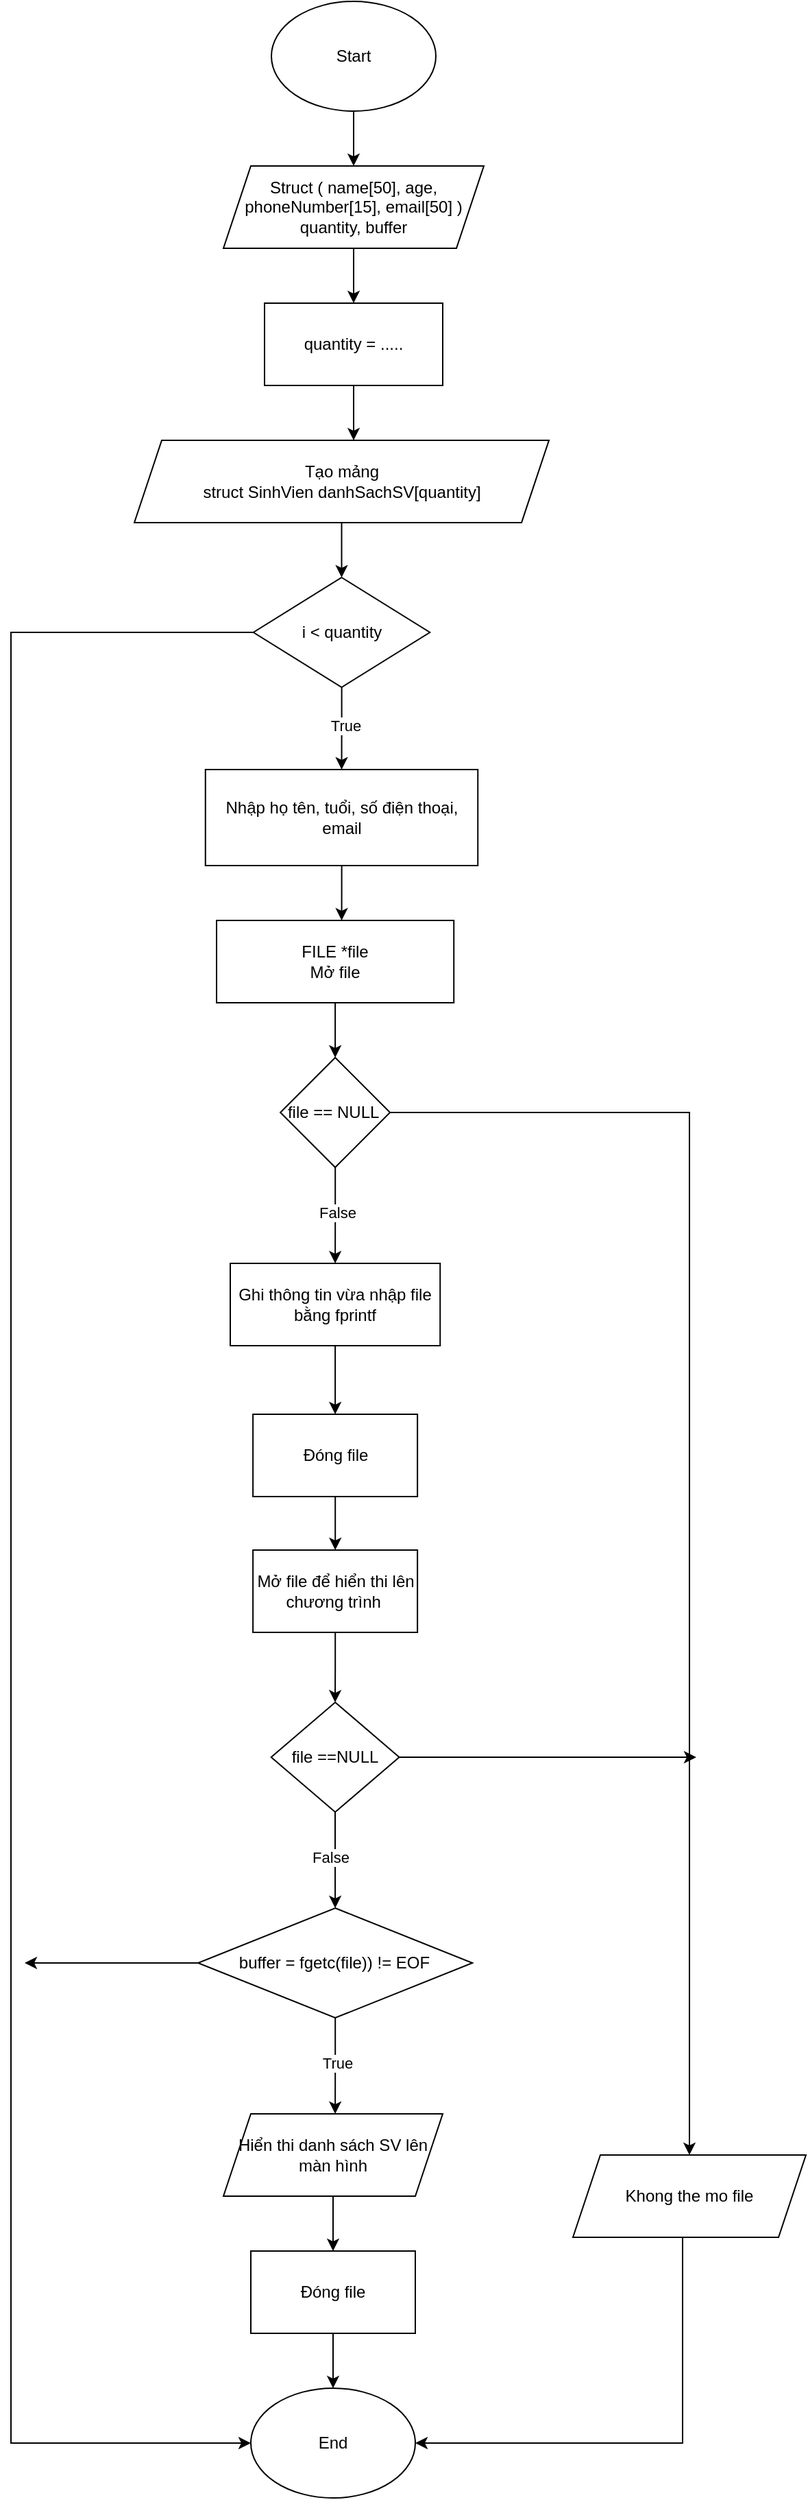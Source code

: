 <mxfile version="22.1.7" type="onedrive">
  <diagram name="Trang-1" id="6_ooBvGmaJRmDq8_x6Is">
    <mxGraphModel dx="764" dy="1186" grid="1" gridSize="10" guides="1" tooltips="1" connect="1" arrows="1" fold="1" page="1" pageScale="1" pageWidth="827" pageHeight="1169" math="0" shadow="0">
      <root>
        <mxCell id="0" />
        <mxCell id="1" parent="0" />
        <mxCell id="SjPjZXcvxQbz7Kt5EvCA-3" style="edgeStyle=orthogonalEdgeStyle;rounded=0;orthogonalLoop=1;jettySize=auto;html=1;" edge="1" parent="1" source="SjPjZXcvxQbz7Kt5EvCA-1">
          <mxGeometry relative="1" as="geometry">
            <mxPoint x="400" y="160" as="targetPoint" />
          </mxGeometry>
        </mxCell>
        <mxCell id="SjPjZXcvxQbz7Kt5EvCA-1" value="Start" style="ellipse;whiteSpace=wrap;html=1;" vertex="1" parent="1">
          <mxGeometry x="340" y="40" width="120" height="80" as="geometry" />
        </mxCell>
        <mxCell id="SjPjZXcvxQbz7Kt5EvCA-5" style="edgeStyle=orthogonalEdgeStyle;rounded=0;orthogonalLoop=1;jettySize=auto;html=1;" edge="1" parent="1" source="SjPjZXcvxQbz7Kt5EvCA-4" target="SjPjZXcvxQbz7Kt5EvCA-6">
          <mxGeometry relative="1" as="geometry">
            <mxPoint x="400" y="270" as="targetPoint" />
          </mxGeometry>
        </mxCell>
        <mxCell id="SjPjZXcvxQbz7Kt5EvCA-4" value="Struct ( name[50], age, phoneNumber[15], email[50] )&lt;br&gt;quantity, buffer" style="shape=parallelogram;perimeter=parallelogramPerimeter;whiteSpace=wrap;html=1;fixedSize=1;" vertex="1" parent="1">
          <mxGeometry x="305" y="160" width="190" height="60" as="geometry" />
        </mxCell>
        <mxCell id="SjPjZXcvxQbz7Kt5EvCA-7" style="edgeStyle=orthogonalEdgeStyle;rounded=0;orthogonalLoop=1;jettySize=auto;html=1;" edge="1" parent="1" source="SjPjZXcvxQbz7Kt5EvCA-6">
          <mxGeometry relative="1" as="geometry">
            <mxPoint x="400" y="360" as="targetPoint" />
          </mxGeometry>
        </mxCell>
        <mxCell id="SjPjZXcvxQbz7Kt5EvCA-6" value="quantity = ....." style="rounded=0;whiteSpace=wrap;html=1;" vertex="1" parent="1">
          <mxGeometry x="335" y="260" width="130" height="60" as="geometry" />
        </mxCell>
        <mxCell id="SjPjZXcvxQbz7Kt5EvCA-9" style="edgeStyle=orthogonalEdgeStyle;rounded=0;orthogonalLoop=1;jettySize=auto;html=1;" edge="1" parent="1" source="SjPjZXcvxQbz7Kt5EvCA-8">
          <mxGeometry relative="1" as="geometry">
            <mxPoint x="391.25" y="460" as="targetPoint" />
          </mxGeometry>
        </mxCell>
        <mxCell id="SjPjZXcvxQbz7Kt5EvCA-8" value="Tạo mảng&lt;br&gt;struct SinhVien danhSachSV[quantity]" style="shape=parallelogram;perimeter=parallelogramPerimeter;whiteSpace=wrap;html=1;fixedSize=1;" vertex="1" parent="1">
          <mxGeometry x="240" y="360" width="302.5" height="60" as="geometry" />
        </mxCell>
        <mxCell id="SjPjZXcvxQbz7Kt5EvCA-11" style="edgeStyle=orthogonalEdgeStyle;rounded=0;orthogonalLoop=1;jettySize=auto;html=1;" edge="1" parent="1" source="SjPjZXcvxQbz7Kt5EvCA-10">
          <mxGeometry relative="1" as="geometry">
            <mxPoint x="391.255" y="600" as="targetPoint" />
          </mxGeometry>
        </mxCell>
        <mxCell id="SjPjZXcvxQbz7Kt5EvCA-13" value="True" style="edgeLabel;html=1;align=center;verticalAlign=middle;resizable=0;points=[];" vertex="1" connectable="0" parent="SjPjZXcvxQbz7Kt5EvCA-11">
          <mxGeometry x="-0.085" y="2" relative="1" as="geometry">
            <mxPoint as="offset" />
          </mxGeometry>
        </mxCell>
        <mxCell id="SjPjZXcvxQbz7Kt5EvCA-12" style="edgeStyle=orthogonalEdgeStyle;rounded=0;orthogonalLoop=1;jettySize=auto;html=1;entryX=0;entryY=0.5;entryDx=0;entryDy=0;" edge="1" parent="1" source="SjPjZXcvxQbz7Kt5EvCA-10" target="SjPjZXcvxQbz7Kt5EvCA-42">
          <mxGeometry relative="1" as="geometry">
            <mxPoint x="146.667" y="500" as="targetPoint" />
            <Array as="points">
              <mxPoint x="150" y="500" />
              <mxPoint x="150" y="1820" />
            </Array>
          </mxGeometry>
        </mxCell>
        <mxCell id="SjPjZXcvxQbz7Kt5EvCA-10" value="i &amp;lt; quantity" style="rhombus;whiteSpace=wrap;html=1;" vertex="1" parent="1">
          <mxGeometry x="326.88" y="460" width="128.75" height="80" as="geometry" />
        </mxCell>
        <mxCell id="SjPjZXcvxQbz7Kt5EvCA-16" style="edgeStyle=orthogonalEdgeStyle;rounded=0;orthogonalLoop=1;jettySize=auto;html=1;" edge="1" parent="1" source="SjPjZXcvxQbz7Kt5EvCA-15">
          <mxGeometry relative="1" as="geometry">
            <mxPoint x="391.255" y="710" as="targetPoint" />
          </mxGeometry>
        </mxCell>
        <mxCell id="SjPjZXcvxQbz7Kt5EvCA-15" value="Nhập họ tên, tuổi, số điện thoại, email" style="rounded=0;whiteSpace=wrap;html=1;" vertex="1" parent="1">
          <mxGeometry x="291.88" y="600" width="198.75" height="70" as="geometry" />
        </mxCell>
        <mxCell id="SjPjZXcvxQbz7Kt5EvCA-18" style="edgeStyle=orthogonalEdgeStyle;rounded=0;orthogonalLoop=1;jettySize=auto;html=1;" edge="1" parent="1" source="SjPjZXcvxQbz7Kt5EvCA-17">
          <mxGeometry relative="1" as="geometry">
            <mxPoint x="386.56" y="810" as="targetPoint" />
          </mxGeometry>
        </mxCell>
        <mxCell id="SjPjZXcvxQbz7Kt5EvCA-17" value="FILE *file&lt;br&gt;Mở file" style="rounded=0;whiteSpace=wrap;html=1;" vertex="1" parent="1">
          <mxGeometry x="300" y="710" width="173.12" height="60" as="geometry" />
        </mxCell>
        <mxCell id="SjPjZXcvxQbz7Kt5EvCA-20" style="edgeStyle=orthogonalEdgeStyle;rounded=0;orthogonalLoop=1;jettySize=auto;html=1;" edge="1" parent="1" source="SjPjZXcvxQbz7Kt5EvCA-19">
          <mxGeometry relative="1" as="geometry">
            <mxPoint x="386.56" y="960" as="targetPoint" />
          </mxGeometry>
        </mxCell>
        <mxCell id="SjPjZXcvxQbz7Kt5EvCA-21" value="False" style="edgeLabel;html=1;align=center;verticalAlign=middle;resizable=0;points=[];" vertex="1" connectable="0" parent="SjPjZXcvxQbz7Kt5EvCA-20">
          <mxGeometry x="-0.073" y="1" relative="1" as="geometry">
            <mxPoint as="offset" />
          </mxGeometry>
        </mxCell>
        <mxCell id="SjPjZXcvxQbz7Kt5EvCA-44" style="edgeStyle=orthogonalEdgeStyle;rounded=0;orthogonalLoop=1;jettySize=auto;html=1;" edge="1" parent="1" source="SjPjZXcvxQbz7Kt5EvCA-19" target="SjPjZXcvxQbz7Kt5EvCA-45">
          <mxGeometry relative="1" as="geometry">
            <mxPoint x="610" y="1610" as="targetPoint" />
          </mxGeometry>
        </mxCell>
        <mxCell id="SjPjZXcvxQbz7Kt5EvCA-19" value="file == NULL&amp;nbsp;" style="rhombus;whiteSpace=wrap;html=1;" vertex="1" parent="1">
          <mxGeometry x="346.56" y="810" width="80" height="80" as="geometry" />
        </mxCell>
        <mxCell id="SjPjZXcvxQbz7Kt5EvCA-26" style="edgeStyle=orthogonalEdgeStyle;rounded=0;orthogonalLoop=1;jettySize=auto;html=1;entryX=0.5;entryY=0;entryDx=0;entryDy=0;" edge="1" parent="1" source="SjPjZXcvxQbz7Kt5EvCA-22" target="SjPjZXcvxQbz7Kt5EvCA-25">
          <mxGeometry relative="1" as="geometry" />
        </mxCell>
        <mxCell id="SjPjZXcvxQbz7Kt5EvCA-22" value="Ghi thông tin vừa nhập file bằng fprintf" style="rounded=0;whiteSpace=wrap;html=1;" vertex="1" parent="1">
          <mxGeometry x="310" y="960" width="153.12" height="60" as="geometry" />
        </mxCell>
        <mxCell id="SjPjZXcvxQbz7Kt5EvCA-27" style="edgeStyle=orthogonalEdgeStyle;rounded=0;orthogonalLoop=1;jettySize=auto;html=1;" edge="1" parent="1" source="SjPjZXcvxQbz7Kt5EvCA-25" target="SjPjZXcvxQbz7Kt5EvCA-28">
          <mxGeometry relative="1" as="geometry">
            <mxPoint x="386.56" y="1170" as="targetPoint" />
          </mxGeometry>
        </mxCell>
        <mxCell id="SjPjZXcvxQbz7Kt5EvCA-25" value="Đóng file" style="rounded=0;whiteSpace=wrap;html=1;" vertex="1" parent="1">
          <mxGeometry x="326.56" y="1070" width="120" height="60" as="geometry" />
        </mxCell>
        <mxCell id="SjPjZXcvxQbz7Kt5EvCA-29" style="edgeStyle=orthogonalEdgeStyle;rounded=0;orthogonalLoop=1;jettySize=auto;html=1;" edge="1" parent="1" source="SjPjZXcvxQbz7Kt5EvCA-28" target="SjPjZXcvxQbz7Kt5EvCA-30">
          <mxGeometry relative="1" as="geometry">
            <mxPoint x="386.56" y="1280" as="targetPoint" />
          </mxGeometry>
        </mxCell>
        <mxCell id="SjPjZXcvxQbz7Kt5EvCA-28" value="Mở file để hiển thi lên chương trình&amp;nbsp;" style="rounded=0;whiteSpace=wrap;html=1;" vertex="1" parent="1">
          <mxGeometry x="326.56" y="1169" width="120" height="60" as="geometry" />
        </mxCell>
        <mxCell id="SjPjZXcvxQbz7Kt5EvCA-31" style="edgeStyle=orthogonalEdgeStyle;rounded=0;orthogonalLoop=1;jettySize=auto;html=1;" edge="1" parent="1" source="SjPjZXcvxQbz7Kt5EvCA-30">
          <mxGeometry relative="1" as="geometry">
            <mxPoint x="386.56" y="1430" as="targetPoint" />
          </mxGeometry>
        </mxCell>
        <mxCell id="SjPjZXcvxQbz7Kt5EvCA-32" value="False" style="edgeLabel;html=1;align=center;verticalAlign=middle;resizable=0;points=[];" vertex="1" connectable="0" parent="SjPjZXcvxQbz7Kt5EvCA-31">
          <mxGeometry x="-0.017" y="-2" relative="1" as="geometry">
            <mxPoint x="-2" y="-2" as="offset" />
          </mxGeometry>
        </mxCell>
        <mxCell id="SjPjZXcvxQbz7Kt5EvCA-47" style="edgeStyle=orthogonalEdgeStyle;rounded=0;orthogonalLoop=1;jettySize=auto;html=1;" edge="1" parent="1" source="SjPjZXcvxQbz7Kt5EvCA-30">
          <mxGeometry relative="1" as="geometry">
            <mxPoint x="650" y="1320" as="targetPoint" />
          </mxGeometry>
        </mxCell>
        <mxCell id="SjPjZXcvxQbz7Kt5EvCA-30" value="file ==NULL" style="rhombus;whiteSpace=wrap;html=1;" vertex="1" parent="1">
          <mxGeometry x="339.84" y="1280" width="93.44" height="80" as="geometry" />
        </mxCell>
        <mxCell id="SjPjZXcvxQbz7Kt5EvCA-36" style="edgeStyle=orthogonalEdgeStyle;rounded=0;orthogonalLoop=1;jettySize=auto;html=1;" edge="1" parent="1" source="SjPjZXcvxQbz7Kt5EvCA-35">
          <mxGeometry relative="1" as="geometry">
            <mxPoint x="160" y="1470" as="targetPoint" />
          </mxGeometry>
        </mxCell>
        <mxCell id="SjPjZXcvxQbz7Kt5EvCA-37" style="edgeStyle=orthogonalEdgeStyle;rounded=0;orthogonalLoop=1;jettySize=auto;html=1;" edge="1" parent="1" source="SjPjZXcvxQbz7Kt5EvCA-35">
          <mxGeometry relative="1" as="geometry">
            <mxPoint x="386.56" y="1580" as="targetPoint" />
          </mxGeometry>
        </mxCell>
        <mxCell id="SjPjZXcvxQbz7Kt5EvCA-43" value="True" style="edgeLabel;html=1;align=center;verticalAlign=middle;resizable=0;points=[];" vertex="1" connectable="0" parent="SjPjZXcvxQbz7Kt5EvCA-37">
          <mxGeometry x="-0.073" y="1" relative="1" as="geometry">
            <mxPoint as="offset" />
          </mxGeometry>
        </mxCell>
        <mxCell id="SjPjZXcvxQbz7Kt5EvCA-35" value="buffer = fgetc(file)) != EOF" style="rhombus;whiteSpace=wrap;html=1;" vertex="1" parent="1">
          <mxGeometry x="286.48" y="1430" width="200.16" height="80" as="geometry" />
        </mxCell>
        <mxCell id="SjPjZXcvxQbz7Kt5EvCA-39" style="edgeStyle=orthogonalEdgeStyle;rounded=0;orthogonalLoop=1;jettySize=auto;html=1;" edge="1" parent="1" source="SjPjZXcvxQbz7Kt5EvCA-38" target="SjPjZXcvxQbz7Kt5EvCA-40">
          <mxGeometry relative="1" as="geometry">
            <mxPoint x="385" y="1690" as="targetPoint" />
          </mxGeometry>
        </mxCell>
        <mxCell id="SjPjZXcvxQbz7Kt5EvCA-38" value="Hiển thi danh sách SV lên màn hình" style="shape=parallelogram;perimeter=parallelogramPerimeter;whiteSpace=wrap;html=1;fixedSize=1;" vertex="1" parent="1">
          <mxGeometry x="305" y="1580" width="160" height="60" as="geometry" />
        </mxCell>
        <mxCell id="SjPjZXcvxQbz7Kt5EvCA-41" style="edgeStyle=orthogonalEdgeStyle;rounded=0;orthogonalLoop=1;jettySize=auto;html=1;" edge="1" parent="1" source="SjPjZXcvxQbz7Kt5EvCA-40" target="SjPjZXcvxQbz7Kt5EvCA-42">
          <mxGeometry relative="1" as="geometry">
            <mxPoint x="385" y="1790" as="targetPoint" />
          </mxGeometry>
        </mxCell>
        <mxCell id="SjPjZXcvxQbz7Kt5EvCA-40" value="Đóng file" style="rounded=0;whiteSpace=wrap;html=1;" vertex="1" parent="1">
          <mxGeometry x="325" y="1680" width="120" height="60" as="geometry" />
        </mxCell>
        <mxCell id="SjPjZXcvxQbz7Kt5EvCA-42" value="End" style="ellipse;whiteSpace=wrap;html=1;" vertex="1" parent="1">
          <mxGeometry x="325" y="1780" width="120" height="80" as="geometry" />
        </mxCell>
        <mxCell id="SjPjZXcvxQbz7Kt5EvCA-46" style="edgeStyle=orthogonalEdgeStyle;rounded=0;orthogonalLoop=1;jettySize=auto;html=1;entryX=1;entryY=0.5;entryDx=0;entryDy=0;" edge="1" parent="1" source="SjPjZXcvxQbz7Kt5EvCA-45" target="SjPjZXcvxQbz7Kt5EvCA-42">
          <mxGeometry relative="1" as="geometry">
            <Array as="points">
              <mxPoint x="640" y="1820" />
            </Array>
          </mxGeometry>
        </mxCell>
        <mxCell id="SjPjZXcvxQbz7Kt5EvCA-45" value="Khong the mo file" style="shape=parallelogram;perimeter=parallelogramPerimeter;whiteSpace=wrap;html=1;fixedSize=1;" vertex="1" parent="1">
          <mxGeometry x="560" y="1610" width="170" height="60" as="geometry" />
        </mxCell>
      </root>
    </mxGraphModel>
  </diagram>
</mxfile>
